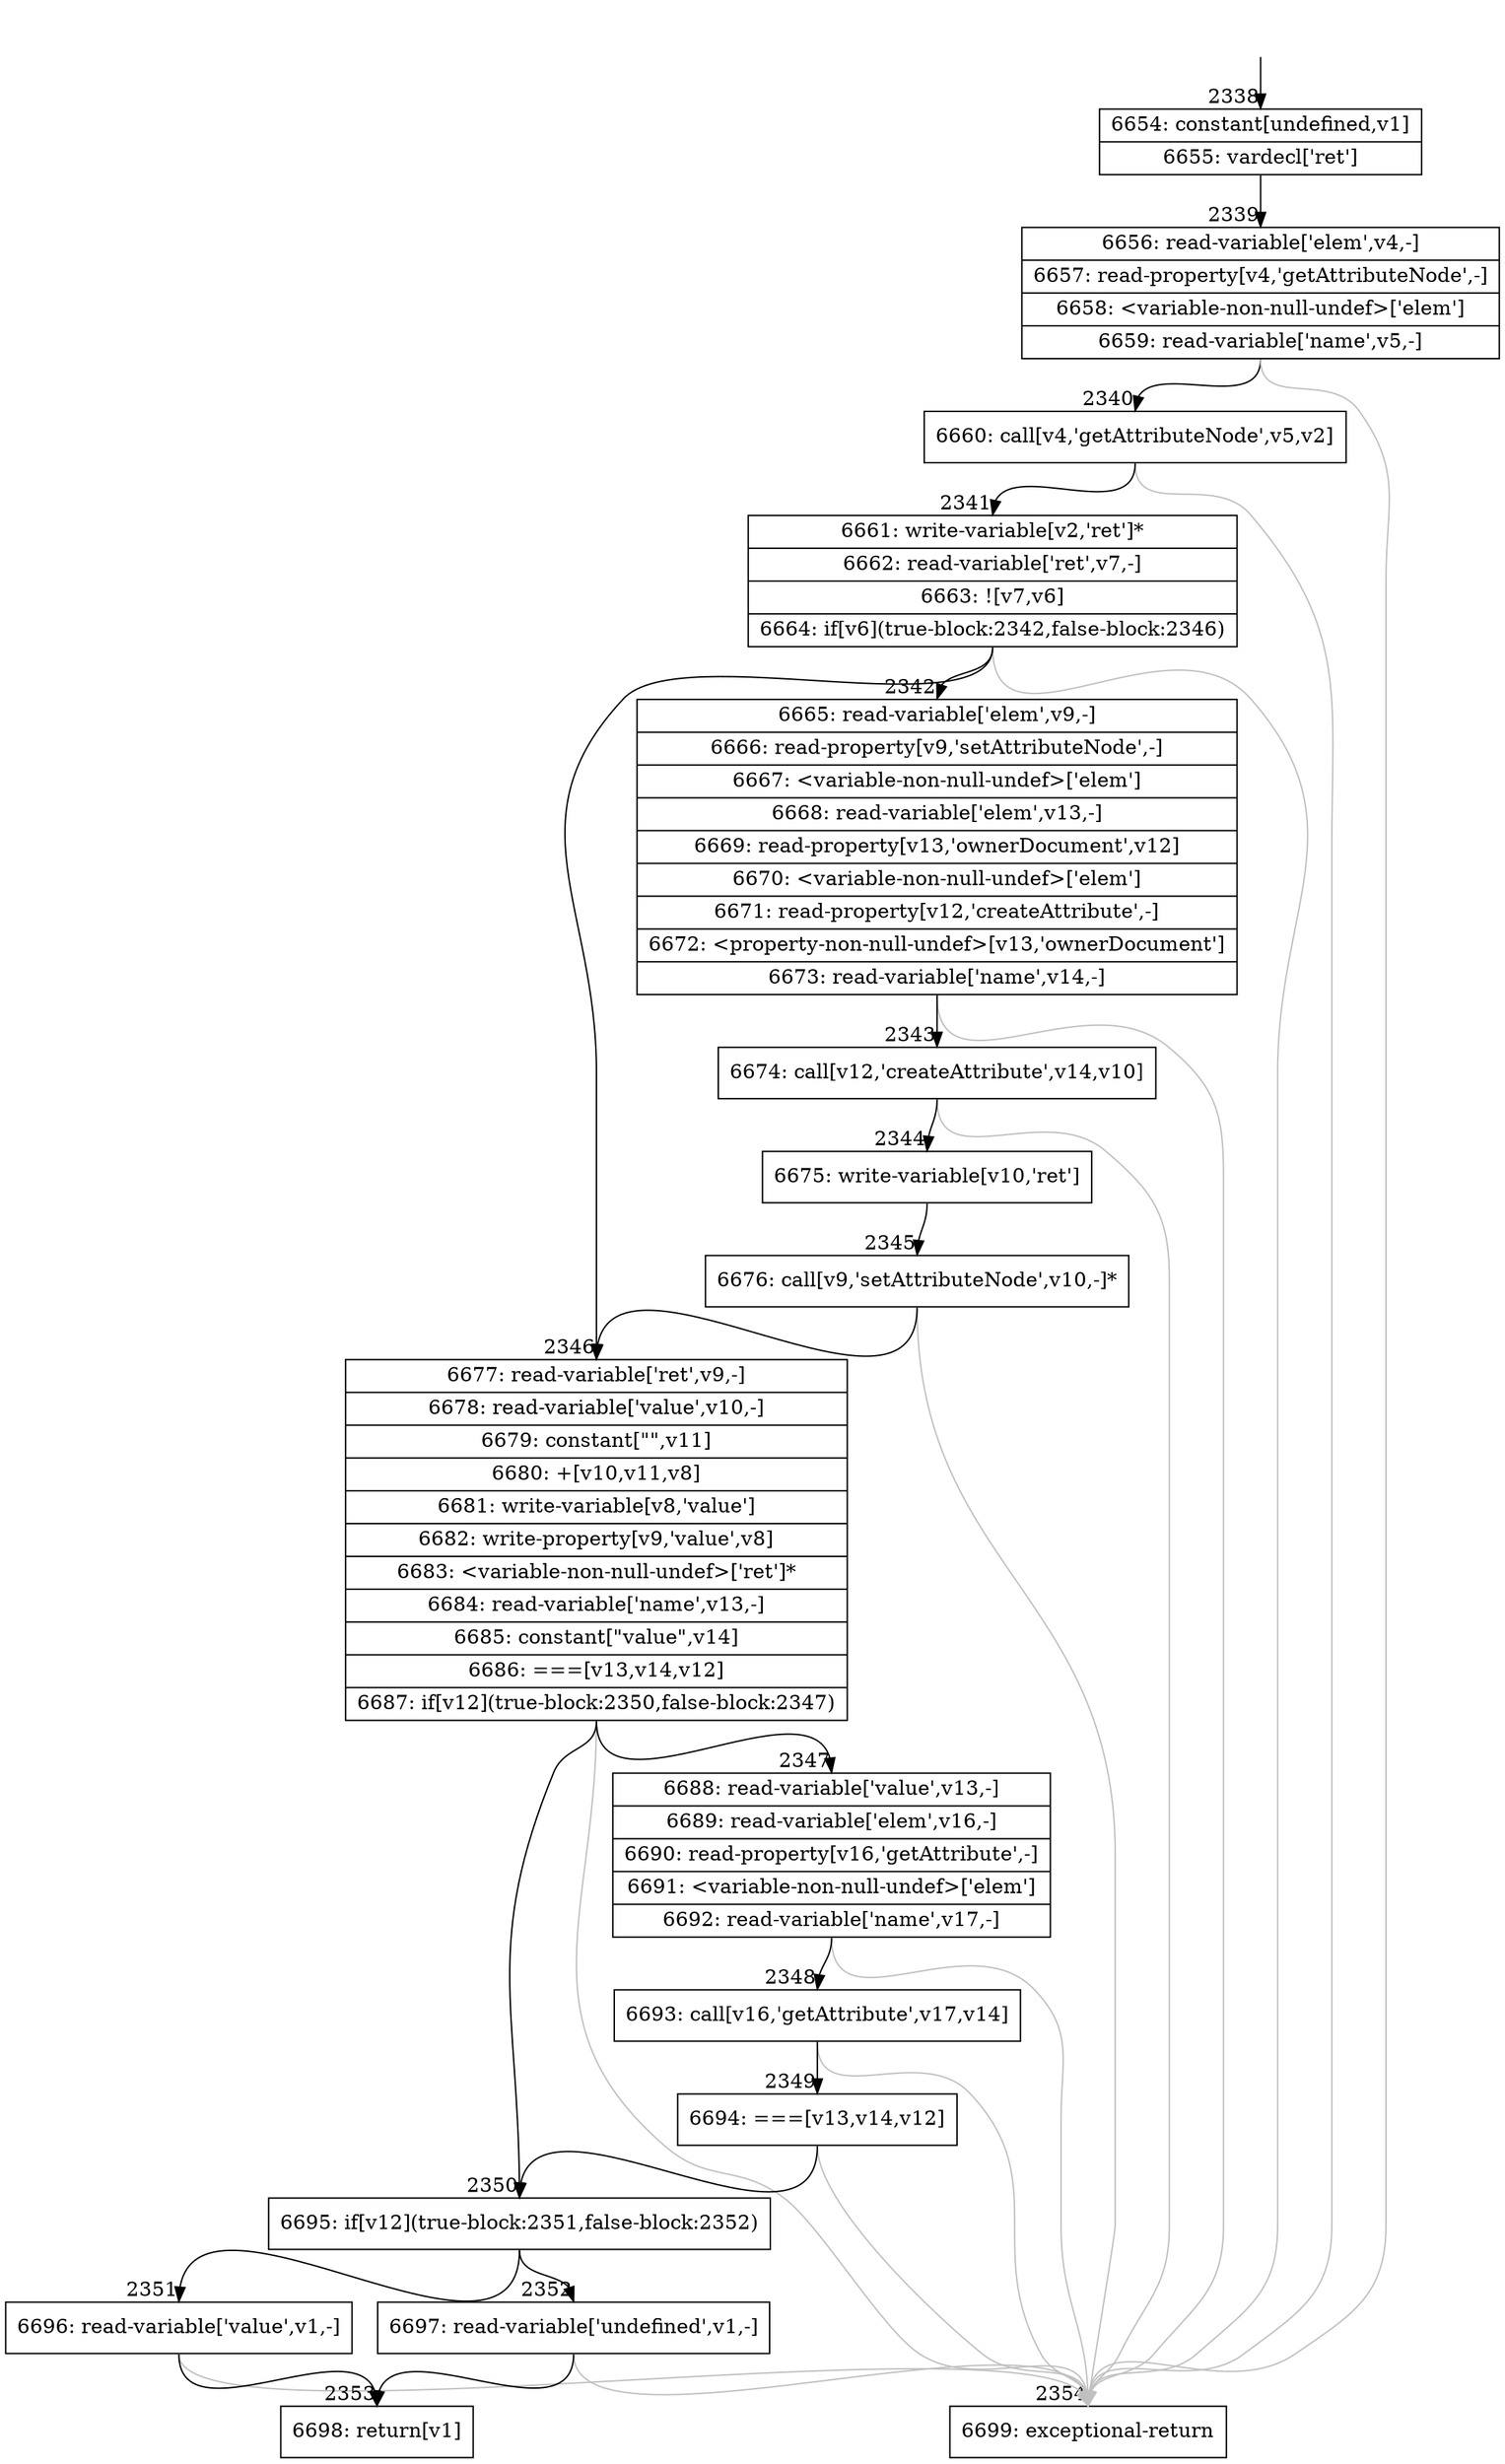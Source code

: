 digraph {
rankdir="TD"
BB_entry155[shape=none,label=""];
BB_entry155 -> BB2338 [tailport=s, headport=n, headlabel="    2338"]
BB2338 [shape=record label="{6654: constant[undefined,v1]|6655: vardecl['ret']}" ] 
BB2338 -> BB2339 [tailport=s, headport=n, headlabel="      2339"]
BB2339 [shape=record label="{6656: read-variable['elem',v4,-]|6657: read-property[v4,'getAttributeNode',-]|6658: \<variable-non-null-undef\>['elem']|6659: read-variable['name',v5,-]}" ] 
BB2339 -> BB2340 [tailport=s, headport=n, headlabel="      2340"]
BB2339 -> BB2354 [tailport=s, headport=n, color=gray, headlabel="      2354"]
BB2340 [shape=record label="{6660: call[v4,'getAttributeNode',v5,v2]}" ] 
BB2340 -> BB2341 [tailport=s, headport=n, headlabel="      2341"]
BB2340 -> BB2354 [tailport=s, headport=n, color=gray]
BB2341 [shape=record label="{6661: write-variable[v2,'ret']*|6662: read-variable['ret',v7,-]|6663: ![v7,v6]|6664: if[v6](true-block:2342,false-block:2346)}" ] 
BB2341 -> BB2342 [tailport=s, headport=n, headlabel="      2342"]
BB2341 -> BB2346 [tailport=s, headport=n, headlabel="      2346"]
BB2341 -> BB2354 [tailport=s, headport=n, color=gray]
BB2342 [shape=record label="{6665: read-variable['elem',v9,-]|6666: read-property[v9,'setAttributeNode',-]|6667: \<variable-non-null-undef\>['elem']|6668: read-variable['elem',v13,-]|6669: read-property[v13,'ownerDocument',v12]|6670: \<variable-non-null-undef\>['elem']|6671: read-property[v12,'createAttribute',-]|6672: \<property-non-null-undef\>[v13,'ownerDocument']|6673: read-variable['name',v14,-]}" ] 
BB2342 -> BB2343 [tailport=s, headport=n, headlabel="      2343"]
BB2342 -> BB2354 [tailport=s, headport=n, color=gray]
BB2343 [shape=record label="{6674: call[v12,'createAttribute',v14,v10]}" ] 
BB2343 -> BB2344 [tailport=s, headport=n, headlabel="      2344"]
BB2343 -> BB2354 [tailport=s, headport=n, color=gray]
BB2344 [shape=record label="{6675: write-variable[v10,'ret']}" ] 
BB2344 -> BB2345 [tailport=s, headport=n, headlabel="      2345"]
BB2345 [shape=record label="{6676: call[v9,'setAttributeNode',v10,-]*}" ] 
BB2345 -> BB2346 [tailport=s, headport=n]
BB2345 -> BB2354 [tailport=s, headport=n, color=gray]
BB2346 [shape=record label="{6677: read-variable['ret',v9,-]|6678: read-variable['value',v10,-]|6679: constant[\"\",v11]|6680: +[v10,v11,v8]|6681: write-variable[v8,'value']|6682: write-property[v9,'value',v8]|6683: \<variable-non-null-undef\>['ret']*|6684: read-variable['name',v13,-]|6685: constant[\"value\",v14]|6686: ===[v13,v14,v12]|6687: if[v12](true-block:2350,false-block:2347)}" ] 
BB2346 -> BB2350 [tailport=s, headport=n, headlabel="      2350"]
BB2346 -> BB2347 [tailport=s, headport=n, headlabel="      2347"]
BB2346 -> BB2354 [tailport=s, headport=n, color=gray]
BB2347 [shape=record label="{6688: read-variable['value',v13,-]|6689: read-variable['elem',v16,-]|6690: read-property[v16,'getAttribute',-]|6691: \<variable-non-null-undef\>['elem']|6692: read-variable['name',v17,-]}" ] 
BB2347 -> BB2348 [tailport=s, headport=n, headlabel="      2348"]
BB2347 -> BB2354 [tailport=s, headport=n, color=gray]
BB2348 [shape=record label="{6693: call[v16,'getAttribute',v17,v14]}" ] 
BB2348 -> BB2349 [tailport=s, headport=n, headlabel="      2349"]
BB2348 -> BB2354 [tailport=s, headport=n, color=gray]
BB2349 [shape=record label="{6694: ===[v13,v14,v12]}" ] 
BB2349 -> BB2350 [tailport=s, headport=n]
BB2349 -> BB2354 [tailport=s, headport=n, color=gray]
BB2350 [shape=record label="{6695: if[v12](true-block:2351,false-block:2352)}" ] 
BB2350 -> BB2351 [tailport=s, headport=n, headlabel="      2351"]
BB2350 -> BB2352 [tailport=s, headport=n, headlabel="      2352"]
BB2351 [shape=record label="{6696: read-variable['value',v1,-]}" ] 
BB2351 -> BB2353 [tailport=s, headport=n, headlabel="      2353"]
BB2351 -> BB2354 [tailport=s, headport=n, color=gray]
BB2352 [shape=record label="{6697: read-variable['undefined',v1,-]}" ] 
BB2352 -> BB2353 [tailport=s, headport=n]
BB2352 -> BB2354 [tailport=s, headport=n, color=gray]
BB2353 [shape=record label="{6698: return[v1]}" ] 
BB2354 [shape=record label="{6699: exceptional-return}" ] 
}
